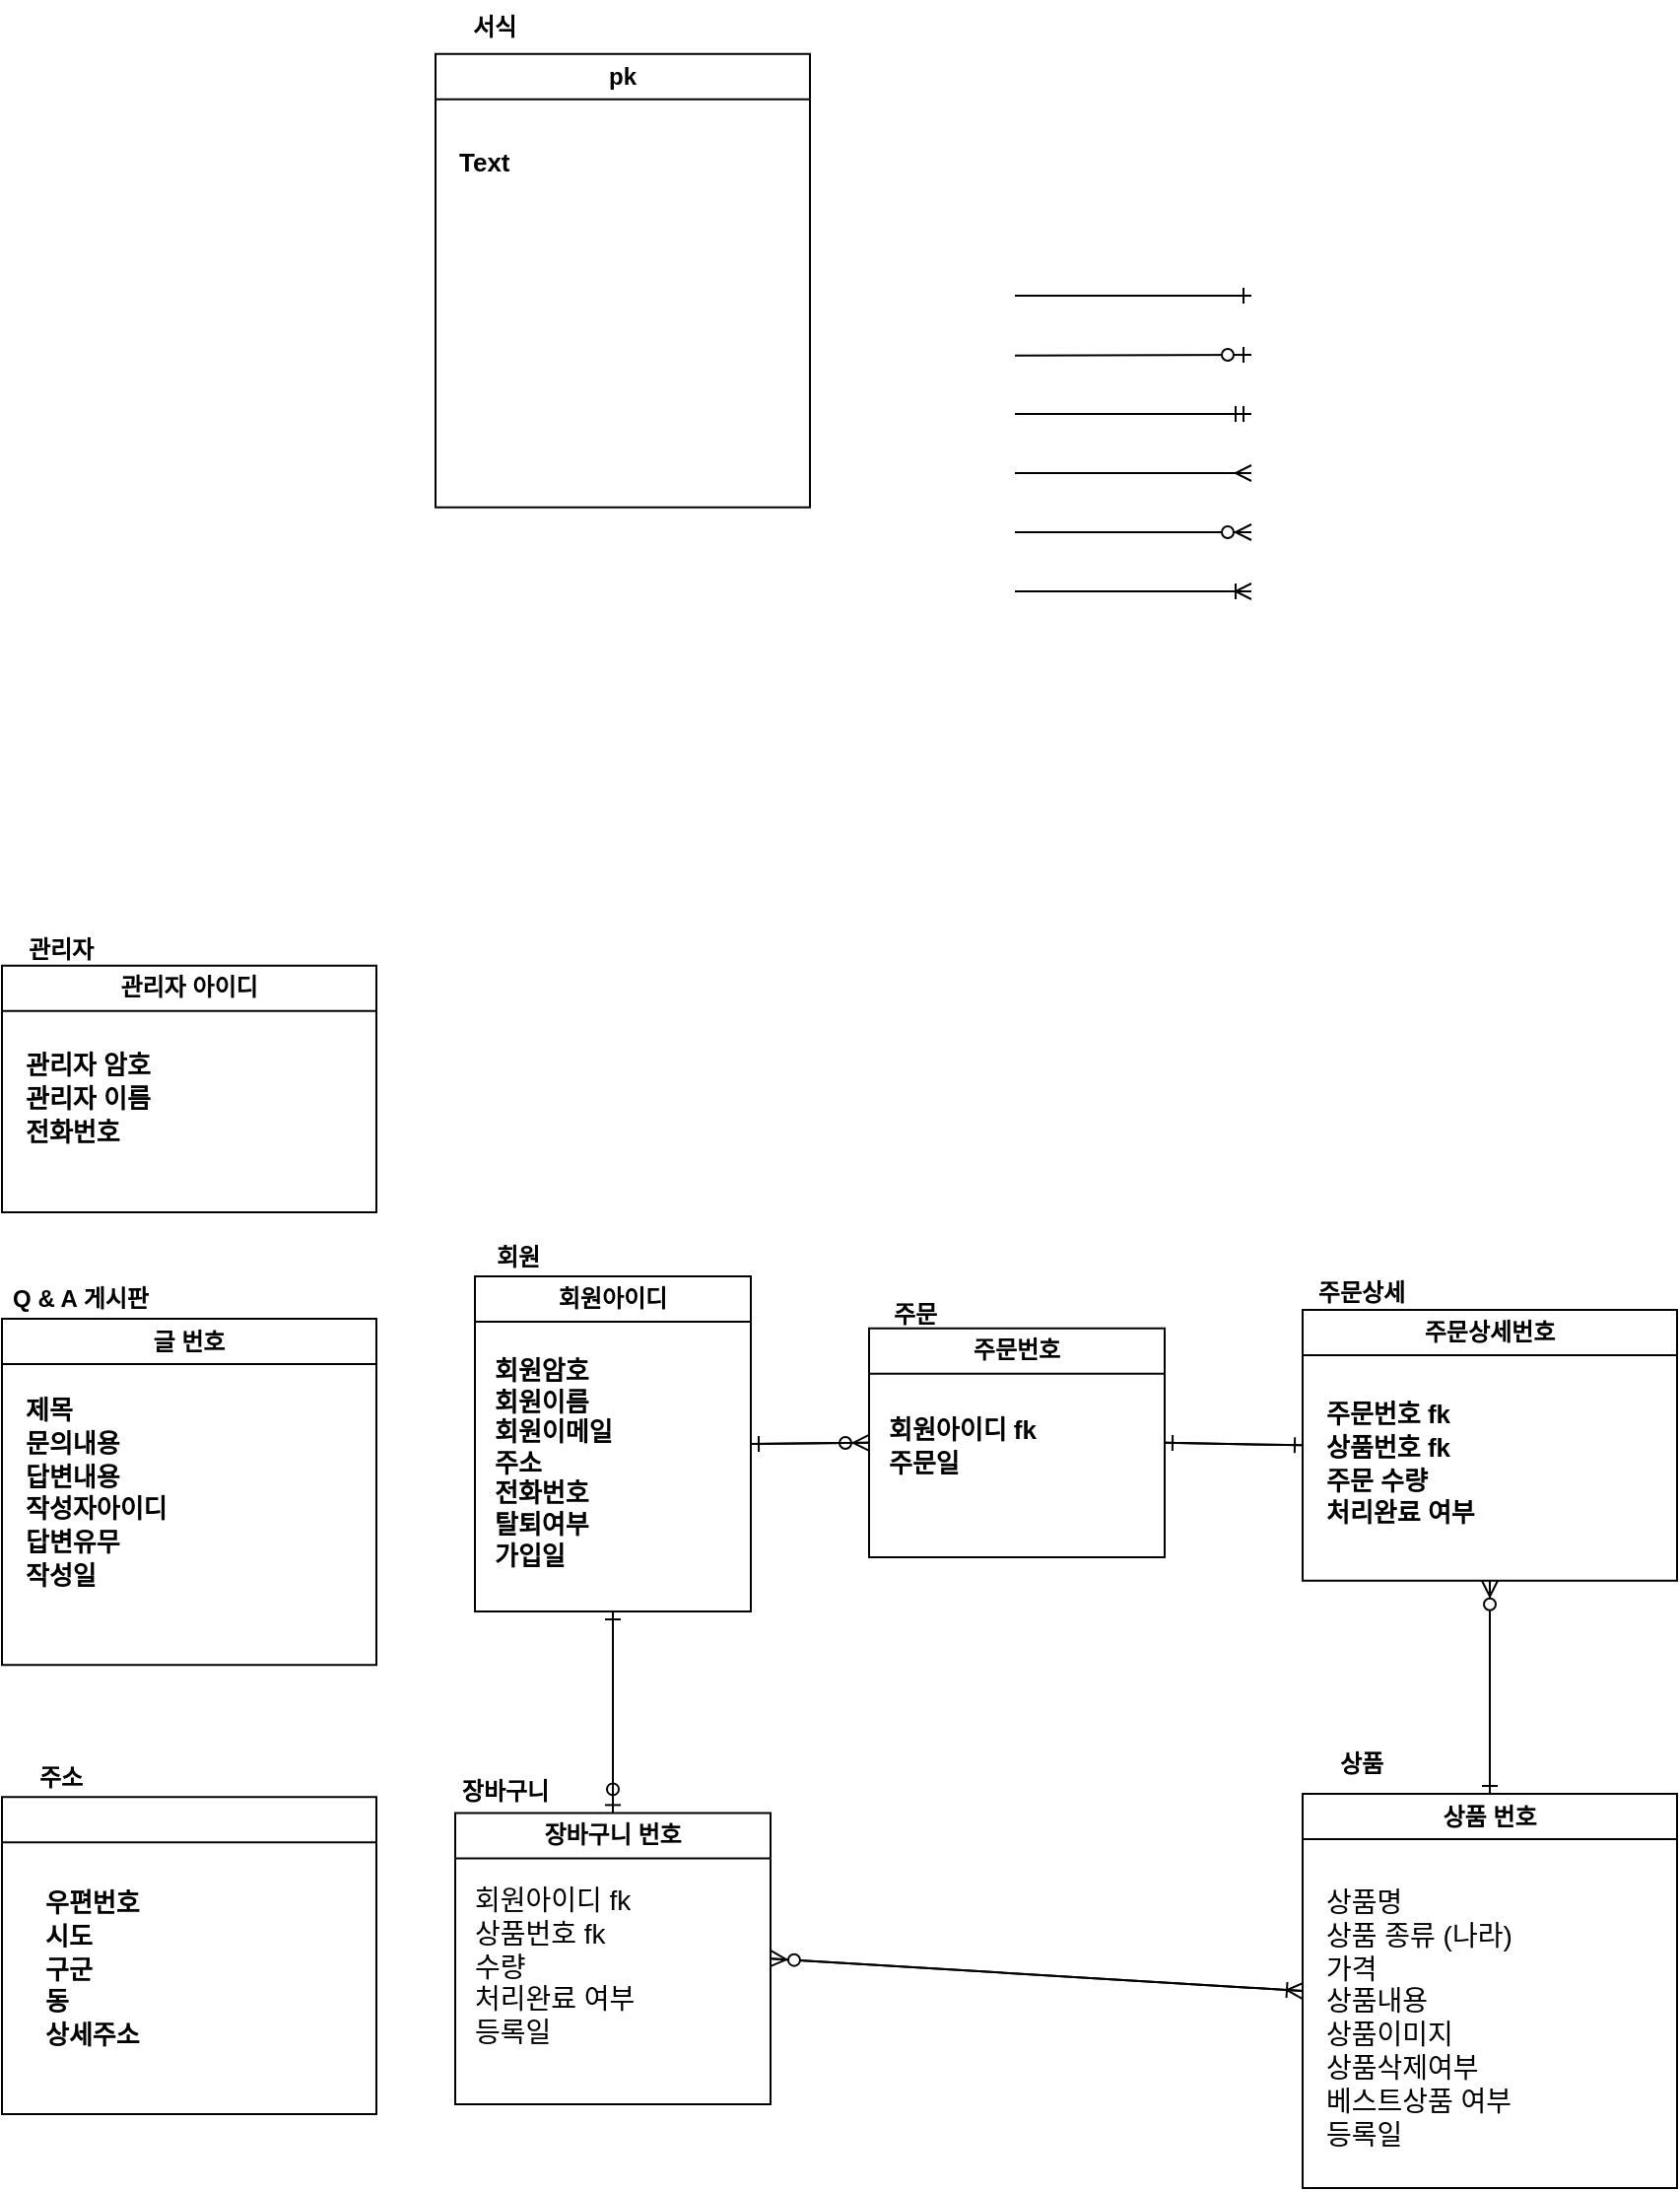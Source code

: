 <mxfile version="21.0.10" type="device"><diagram name="페이지-1" id="igaZoMMvOXuBr370noK2"><mxGraphModel dx="1635" dy="681" grid="0" gridSize="10" guides="1" tooltips="1" connect="1" arrows="1" fold="1" page="0" pageScale="1" pageWidth="827" pageHeight="1169" math="0" shadow="0"><root><mxCell id="0"/><mxCell id="1" parent="0"/><mxCell id="pLWZoHGp-hNxu0zQL_AY-31" value="" style="group" vertex="1" connectable="0" parent="1"><mxGeometry x="500" y="920" width="190" height="230" as="geometry"/></mxCell><mxCell id="pLWZoHGp-hNxu0zQL_AY-32" value="상품 번호" style="swimlane;whiteSpace=wrap;html=1;startSize=23;" vertex="1" parent="pLWZoHGp-hNxu0zQL_AY-31"><mxGeometry y="30" width="190" height="200" as="geometry"/></mxCell><mxCell id="pLWZoHGp-hNxu0zQL_AY-33" value="&lt;span style=&quot;font-size: 14px;&quot;&gt;상품명&lt;br&gt;상품 종류 (나라)&lt;br&gt;가격&lt;br&gt;상품내용&lt;br&gt;상품이미지&lt;br&gt;상품삭제여부&lt;br&gt;베스트상품 여부&lt;br&gt;등록일&lt;br&gt;&lt;/span&gt;" style="text;strokeColor=none;fillColor=none;align=left;verticalAlign=top;whiteSpace=wrap;rounded=0;html=1;" vertex="1" parent="pLWZoHGp-hNxu0zQL_AY-32"><mxGeometry x="10" y="40" width="170" height="150" as="geometry"/></mxCell><mxCell id="pLWZoHGp-hNxu0zQL_AY-34" value="상품" style="text;html=1;strokeColor=none;fillColor=none;align=center;verticalAlign=middle;whiteSpace=wrap;rounded=0;fontStyle=1;labelBorderColor=none;labelBackgroundColor=none;" vertex="1" parent="pLWZoHGp-hNxu0zQL_AY-31"><mxGeometry width="60" height="30" as="geometry"/></mxCell><mxCell id="pLWZoHGp-hNxu0zQL_AY-35" value="" style="group" vertex="1" connectable="0" parent="1"><mxGeometry x="70" y="937.52" width="160" height="170" as="geometry"/></mxCell><mxCell id="pLWZoHGp-hNxu0zQL_AY-36" value="장바구니 번호" style="swimlane;whiteSpace=wrap;html=1;startSize=23;" vertex="1" parent="pLWZoHGp-hNxu0zQL_AY-35"><mxGeometry y="22.174" width="160" height="147.826" as="geometry"/></mxCell><mxCell id="pLWZoHGp-hNxu0zQL_AY-37" value="&lt;span style=&quot;font-size: 14px;&quot;&gt;회원아이디 fk&lt;br&gt;상품번호 fk&lt;br&gt;수량&lt;br&gt;처리완료 여부&lt;br&gt;등록일&lt;br&gt;&lt;/span&gt;" style="text;strokeColor=none;fillColor=none;align=left;verticalAlign=top;whiteSpace=wrap;rounded=0;html=1;" vertex="1" parent="pLWZoHGp-hNxu0zQL_AY-36"><mxGeometry x="8.421" y="29.565" width="143.158" height="110.87" as="geometry"/></mxCell><mxCell id="pLWZoHGp-hNxu0zQL_AY-38" value="장바구니" style="text;html=1;strokeColor=none;fillColor=none;align=center;verticalAlign=middle;whiteSpace=wrap;rounded=0;fontStyle=1;labelBorderColor=none;labelBackgroundColor=none;" vertex="1" parent="pLWZoHGp-hNxu0zQL_AY-35"><mxGeometry width="50.526" height="22.174" as="geometry"/></mxCell><mxCell id="pLWZoHGp-hNxu0zQL_AY-43" value="" style="group" vertex="1" connectable="0" parent="1"><mxGeometry x="60" y="40.004" width="190" height="257.356" as="geometry"/></mxCell><mxCell id="pLWZoHGp-hNxu0zQL_AY-26" value="pk" style="swimlane;whiteSpace=wrap;html=1;startSize=23;container=0;" vertex="1" parent="pLWZoHGp-hNxu0zQL_AY-43"><mxGeometry y="27.356" width="190" height="230" as="geometry"/></mxCell><mxCell id="pLWZoHGp-hNxu0zQL_AY-28" value="서식" style="text;html=1;strokeColor=none;fillColor=none;align=center;verticalAlign=middle;whiteSpace=wrap;rounded=0;fontStyle=1;labelBorderColor=none;labelBackgroundColor=none;container=0;" vertex="1" parent="pLWZoHGp-hNxu0zQL_AY-43"><mxGeometry width="60" height="27.353" as="geometry"/></mxCell><mxCell id="pLWZoHGp-hNxu0zQL_AY-27" value="&lt;font style=&quot;font-size: 13px;&quot;&gt;Text&lt;/font&gt;" style="text;strokeColor=none;fillColor=none;align=left;verticalAlign=top;whiteSpace=wrap;rounded=0;html=1;fontSize=14;container=0;fontStyle=1" vertex="1" parent="pLWZoHGp-hNxu0zQL_AY-43"><mxGeometry x="10" y="67.356" width="170" height="180.88" as="geometry"/></mxCell><mxCell id="pLWZoHGp-hNxu0zQL_AY-44" value="" style="group" vertex="1" connectable="0" parent="1"><mxGeometry x="80" y="667.52" width="140" height="190" as="geometry"/></mxCell><mxCell id="pLWZoHGp-hNxu0zQL_AY-45" value="회원아이디" style="swimlane;whiteSpace=wrap;html=1;startSize=23;container=0;" vertex="1" parent="pLWZoHGp-hNxu0zQL_AY-44"><mxGeometry y="19.994" width="140" height="170.006" as="geometry"/></mxCell><mxCell id="pLWZoHGp-hNxu0zQL_AY-46" value="회원" style="text;html=1;strokeColor=none;fillColor=none;align=center;verticalAlign=middle;whiteSpace=wrap;rounded=0;fontStyle=1;labelBorderColor=none;labelBackgroundColor=none;container=0;" vertex="1" parent="pLWZoHGp-hNxu0zQL_AY-44"><mxGeometry width="44.211" height="19.989" as="geometry"/></mxCell><mxCell id="pLWZoHGp-hNxu0zQL_AY-47" value="회원암호&lt;br&gt;회원이름&lt;br&gt;회원이메일&lt;br&gt;주소&lt;br&gt;전화번호&lt;br&gt;탈퇴여부&lt;br&gt;가입일" style="text;strokeColor=none;fillColor=none;align=left;verticalAlign=top;whiteSpace=wrap;rounded=0;html=1;fontSize=13;container=0;fontStyle=1;spacing=3;spacingTop=3;" vertex="1" parent="pLWZoHGp-hNxu0zQL_AY-44"><mxGeometry x="7.368" y="49.222" width="125.263" height="132.182" as="geometry"/></mxCell><mxCell id="pLWZoHGp-hNxu0zQL_AY-49" value="" style="group" vertex="1" connectable="0" parent="1"><mxGeometry x="-160" y="515" width="190" height="140" as="geometry"/></mxCell><mxCell id="pLWZoHGp-hNxu0zQL_AY-50" value="관리자 아이디" style="swimlane;whiteSpace=wrap;html=1;startSize=23;container=0;" vertex="1" parent="pLWZoHGp-hNxu0zQL_AY-49"><mxGeometry y="14.881" width="190" height="125.119" as="geometry"/></mxCell><mxCell id="pLWZoHGp-hNxu0zQL_AY-51" value="관리자" style="text;html=1;strokeColor=none;fillColor=none;align=center;verticalAlign=middle;whiteSpace=wrap;rounded=0;fontStyle=1;labelBorderColor=none;labelBackgroundColor=none;container=0;" vertex="1" parent="pLWZoHGp-hNxu0zQL_AY-49"><mxGeometry width="60" height="14.88" as="geometry"/></mxCell><mxCell id="pLWZoHGp-hNxu0zQL_AY-52" value="&lt;font style=&quot;font-size: 13px;&quot;&gt;관리자 암호&lt;br&gt;관리자 이름&lt;br&gt;전화번호&lt;br&gt;&lt;/font&gt;" style="text;strokeColor=none;fillColor=none;align=left;verticalAlign=top;whiteSpace=wrap;rounded=0;html=1;fontSize=14;container=0;fontStyle=1" vertex="1" parent="pLWZoHGp-hNxu0zQL_AY-49"><mxGeometry x="10" y="50" width="170" height="70" as="geometry"/></mxCell><mxCell id="pLWZoHGp-hNxu0zQL_AY-53" value="" style="group" vertex="1" connectable="0" parent="1"><mxGeometry x="-160" y="932.52" width="190" height="180" as="geometry"/></mxCell><mxCell id="pLWZoHGp-hNxu0zQL_AY-54" value="" style="swimlane;whiteSpace=wrap;html=1;startSize=23;container=0;" vertex="1" parent="pLWZoHGp-hNxu0zQL_AY-53"><mxGeometry y="19.133" width="190" height="160.867" as="geometry"/></mxCell><mxCell id="pLWZoHGp-hNxu0zQL_AY-56" value="&lt;span style=&quot;font-size: 13px;&quot;&gt;우편번호&lt;br&gt;시도&lt;br&gt;구군&lt;br&gt;동&lt;br&gt;상세주소&lt;br&gt;&lt;/span&gt;" style="text;strokeColor=none;fillColor=none;align=left;verticalAlign=top;whiteSpace=wrap;rounded=0;html=1;fontSize=14;container=0;fontStyle=1" vertex="1" parent="pLWZoHGp-hNxu0zQL_AY-54"><mxGeometry x="20" y="38.387" width="150" height="102.89" as="geometry"/></mxCell><mxCell id="pLWZoHGp-hNxu0zQL_AY-55" value="주소" style="text;html=1;strokeColor=none;fillColor=none;align=center;verticalAlign=middle;whiteSpace=wrap;rounded=0;fontStyle=1;labelBorderColor=none;labelBackgroundColor=none;container=0;" vertex="1" parent="pLWZoHGp-hNxu0zQL_AY-53"><mxGeometry width="60" height="19.131" as="geometry"/></mxCell><mxCell id="pLWZoHGp-hNxu0zQL_AY-57" value="" style="group" vertex="1" connectable="0" parent="1"><mxGeometry x="-160" y="688.16" width="190" height="196.48" as="geometry"/></mxCell><mxCell id="pLWZoHGp-hNxu0zQL_AY-58" value="글 번호" style="swimlane;whiteSpace=wrap;html=1;startSize=23;container=0;" vertex="1" parent="pLWZoHGp-hNxu0zQL_AY-57"><mxGeometry y="20.885" width="190" height="175.595" as="geometry"/></mxCell><mxCell id="pLWZoHGp-hNxu0zQL_AY-59" value="Q &amp;amp; A 게시판" style="text;html=1;strokeColor=none;fillColor=none;align=center;verticalAlign=middle;whiteSpace=wrap;rounded=0;fontStyle=1;labelBorderColor=none;labelBackgroundColor=none;container=0;" vertex="1" parent="pLWZoHGp-hNxu0zQL_AY-57"><mxGeometry width="80" height="20.881" as="geometry"/></mxCell><mxCell id="pLWZoHGp-hNxu0zQL_AY-60" value="&lt;span style=&quot;font-size: 13px;&quot;&gt;제목&lt;br&gt;문의내용&lt;br&gt;답변내용&lt;br&gt;작성자아이디&lt;br&gt;답변유무&lt;br&gt;작성일&lt;br&gt;&lt;/span&gt;" style="text;strokeColor=none;fillColor=none;align=left;verticalAlign=top;whiteSpace=wrap;rounded=0;html=1;fontSize=14;container=0;fontStyle=1" vertex="1" parent="pLWZoHGp-hNxu0zQL_AY-57"><mxGeometry x="10" y="51.423" width="170" height="138.094" as="geometry"/></mxCell><mxCell id="pLWZoHGp-hNxu0zQL_AY-61" value="" style="group" vertex="1" connectable="0" parent="1"><mxGeometry x="280" y="700" width="150" height="130" as="geometry"/></mxCell><mxCell id="pLWZoHGp-hNxu0zQL_AY-62" value="주문번호" style="swimlane;whiteSpace=wrap;html=1;startSize=23;container=0;" vertex="1" parent="pLWZoHGp-hNxu0zQL_AY-61"><mxGeometry y="13.818" width="150" height="116.182" as="geometry"/></mxCell><mxCell id="pLWZoHGp-hNxu0zQL_AY-64" value="&lt;span style=&quot;font-size: 13px;&quot;&gt;회원아이디 fk&lt;br&gt;주문일&lt;br&gt;&lt;/span&gt;" style="text;strokeColor=none;fillColor=none;align=left;verticalAlign=top;whiteSpace=wrap;rounded=0;html=1;fontSize=14;container=0;fontStyle=1" vertex="1" parent="pLWZoHGp-hNxu0zQL_AY-62"><mxGeometry x="7.895" y="36.182" width="134.211" height="55.98" as="geometry"/></mxCell><mxCell id="pLWZoHGp-hNxu0zQL_AY-63" value="주문" style="text;html=1;strokeColor=none;fillColor=none;align=center;verticalAlign=middle;whiteSpace=wrap;rounded=0;fontStyle=1;labelBorderColor=none;labelBackgroundColor=none;container=0;" vertex="1" parent="pLWZoHGp-hNxu0zQL_AY-61"><mxGeometry width="47.368" height="13.817" as="geometry"/></mxCell><mxCell id="pLWZoHGp-hNxu0zQL_AY-65" value="" style="group" vertex="1" connectable="0" parent="1"><mxGeometry x="500" y="688.16" width="190" height="153.68" as="geometry"/></mxCell><mxCell id="pLWZoHGp-hNxu0zQL_AY-66" value="주문상세번호" style="swimlane;whiteSpace=wrap;html=1;startSize=23;container=0;" vertex="1" parent="pLWZoHGp-hNxu0zQL_AY-65"><mxGeometry y="16.336" width="190" height="137.344" as="geometry"/></mxCell><mxCell id="pLWZoHGp-hNxu0zQL_AY-68" value="&lt;font style=&quot;font-size: 13px;&quot;&gt;주문번호 fk&lt;br&gt;상품번호 fk&lt;br&gt;주문 수량&lt;br&gt;처리완료 여부&lt;br&gt;&lt;/font&gt;" style="text;strokeColor=none;fillColor=none;align=left;verticalAlign=top;whiteSpace=wrap;rounded=0;html=1;fontSize=14;container=0;fontStyle=1" vertex="1" parent="pLWZoHGp-hNxu0zQL_AY-66"><mxGeometry x="10" y="37.334" width="170" height="79.78" as="geometry"/></mxCell><mxCell id="pLWZoHGp-hNxu0zQL_AY-67" value="주문상세" style="text;html=1;strokeColor=none;fillColor=none;align=center;verticalAlign=middle;whiteSpace=wrap;rounded=0;fontStyle=1;labelBorderColor=none;labelBackgroundColor=none;container=0;" vertex="1" parent="pLWZoHGp-hNxu0zQL_AY-65"><mxGeometry width="60" height="16.334" as="geometry"/></mxCell><mxCell id="pLWZoHGp-hNxu0zQL_AY-84" value="" style="fontSize=12;html=1;endArrow=ERone;endFill=1;rounded=0;labelBackgroundColor=default;strokeColor=default;fontFamily=Helvetica;fontColor=default;shape=connector;" edge="1" parent="1"><mxGeometry width="100" height="100" relative="1" as="geometry"><mxPoint x="354" y="190" as="sourcePoint"/><mxPoint x="474" y="190" as="targetPoint"/></mxGeometry></mxCell><mxCell id="pLWZoHGp-hNxu0zQL_AY-85" value="" style="fontSize=12;html=1;endArrow=ERzeroToMany;endFill=1;rounded=0;labelBackgroundColor=default;strokeColor=default;fontFamily=Helvetica;fontColor=default;shape=connector;" edge="1" parent="1"><mxGeometry width="100" height="100" relative="1" as="geometry"><mxPoint x="354" y="310" as="sourcePoint"/><mxPoint x="474" y="310" as="targetPoint"/></mxGeometry></mxCell><mxCell id="pLWZoHGp-hNxu0zQL_AY-88" value="" style="fontSize=12;html=1;endArrow=ERzeroToOne;endFill=1;rounded=0;labelBackgroundColor=default;strokeColor=default;fontFamily=Helvetica;fontColor=default;shape=connector;" edge="1" parent="1"><mxGeometry width="100" height="100" relative="1" as="geometry"><mxPoint x="354" y="220.36" as="sourcePoint"/><mxPoint x="474" y="220" as="targetPoint"/></mxGeometry></mxCell><mxCell id="pLWZoHGp-hNxu0zQL_AY-89" value="" style="fontSize=12;html=1;endArrow=ERmandOne;rounded=0;labelBackgroundColor=default;strokeColor=default;fontFamily=Helvetica;fontColor=default;shape=connector;" edge="1" parent="1"><mxGeometry width="100" height="100" relative="1" as="geometry"><mxPoint x="354" y="250" as="sourcePoint"/><mxPoint x="474" y="250" as="targetPoint"/></mxGeometry></mxCell><mxCell id="pLWZoHGp-hNxu0zQL_AY-90" value="" style="fontSize=12;html=1;endArrow=ERmany;rounded=0;labelBackgroundColor=default;strokeColor=default;fontFamily=Helvetica;fontColor=default;shape=connector;" edge="1" parent="1"><mxGeometry width="100" height="100" relative="1" as="geometry"><mxPoint x="354" y="280" as="sourcePoint"/><mxPoint x="474" y="280" as="targetPoint"/></mxGeometry></mxCell><mxCell id="pLWZoHGp-hNxu0zQL_AY-95" value="" style="fontSize=12;html=1;endArrow=ERzeroToOne;endFill=1;rounded=0;labelBackgroundColor=default;strokeColor=default;fontFamily=Helvetica;fontColor=default;shape=connector;entryX=0.5;entryY=0;entryDx=0;entryDy=0;exitX=0.5;exitY=1;exitDx=0;exitDy=0;" edge="1" parent="1" source="pLWZoHGp-hNxu0zQL_AY-45" target="pLWZoHGp-hNxu0zQL_AY-36"><mxGeometry width="100" height="100" relative="1" as="geometry"><mxPoint x="150" y="907.52" as="sourcePoint"/><mxPoint x="290" y="899.7" as="targetPoint"/></mxGeometry></mxCell><mxCell id="pLWZoHGp-hNxu0zQL_AY-96" value="" style="fontSize=12;html=1;endArrow=ERone;endFill=1;rounded=0;labelBackgroundColor=default;strokeColor=default;fontFamily=Helvetica;fontColor=default;shape=connector;exitX=0.5;exitY=0;exitDx=0;exitDy=0;entryX=0.5;entryY=1;entryDx=0;entryDy=0;" edge="1" parent="1" source="pLWZoHGp-hNxu0zQL_AY-36" target="pLWZoHGp-hNxu0zQL_AY-45"><mxGeometry width="100" height="100" relative="1" as="geometry"><mxPoint x="210" y="917.52" as="sourcePoint"/><mxPoint x="360" y="867.52" as="targetPoint"/></mxGeometry></mxCell><mxCell id="pLWZoHGp-hNxu0zQL_AY-99" value="" style="fontSize=12;html=1;endArrow=ERoneToMany;rounded=0;labelBackgroundColor=default;strokeColor=default;fontFamily=Helvetica;fontColor=default;shape=connector;" edge="1" parent="1"><mxGeometry width="100" height="100" relative="1" as="geometry"><mxPoint x="354" y="340" as="sourcePoint"/><mxPoint x="474" y="340" as="targetPoint"/></mxGeometry></mxCell><mxCell id="pLWZoHGp-hNxu0zQL_AY-100" value="" style="fontSize=12;html=1;endArrow=ERoneToMany;rounded=0;labelBackgroundColor=default;strokeColor=default;fontFamily=Helvetica;fontColor=default;shape=connector;exitX=1;exitY=0.5;exitDx=0;exitDy=0;entryX=0;entryY=0.5;entryDx=0;entryDy=0;" edge="1" parent="1" source="pLWZoHGp-hNxu0zQL_AY-36" target="pLWZoHGp-hNxu0zQL_AY-32"><mxGeometry width="100" height="100" relative="1" as="geometry"><mxPoint x="260" y="887.52" as="sourcePoint"/><mxPoint x="360" y="1027.52" as="targetPoint"/></mxGeometry></mxCell><mxCell id="pLWZoHGp-hNxu0zQL_AY-101" value="" style="fontSize=12;html=1;endArrow=ERzeroToMany;endFill=1;rounded=0;labelBackgroundColor=default;strokeColor=default;fontFamily=Helvetica;fontColor=default;shape=connector;entryX=1;entryY=0.5;entryDx=0;entryDy=0;exitX=0;exitY=0.5;exitDx=0;exitDy=0;" edge="1" parent="1" source="pLWZoHGp-hNxu0zQL_AY-32" target="pLWZoHGp-hNxu0zQL_AY-36"><mxGeometry width="100" height="100" relative="1" as="geometry"><mxPoint x="350" y="1087.52" as="sourcePoint"/><mxPoint x="394" y="926.35" as="targetPoint"/></mxGeometry></mxCell><mxCell id="pLWZoHGp-hNxu0zQL_AY-103" value="" style="fontSize=12;html=1;endArrow=ERone;endFill=1;rounded=0;labelBackgroundColor=default;strokeColor=default;fontFamily=Helvetica;fontColor=default;shape=connector;exitX=0.5;exitY=1;exitDx=0;exitDy=0;" edge="1" parent="1" source="pLWZoHGp-hNxu0zQL_AY-66" target="pLWZoHGp-hNxu0zQL_AY-32"><mxGeometry width="100" height="100" relative="1" as="geometry"><mxPoint x="570" y="867.52" as="sourcePoint"/><mxPoint x="690" y="867.52" as="targetPoint"/></mxGeometry></mxCell><mxCell id="pLWZoHGp-hNxu0zQL_AY-104" value="" style="fontSize=12;html=1;endArrow=ERzeroToMany;endFill=1;rounded=0;labelBackgroundColor=default;strokeColor=default;fontFamily=Helvetica;fontColor=default;shape=connector;exitX=0.5;exitY=0;exitDx=0;exitDy=0;entryX=0.5;entryY=1;entryDx=0;entryDy=0;" edge="1" parent="1" source="pLWZoHGp-hNxu0zQL_AY-32" target="pLWZoHGp-hNxu0zQL_AY-66"><mxGeometry width="100" height="100" relative="1" as="geometry"><mxPoint x="650" y="761.93" as="sourcePoint"/><mxPoint x="770" y="761.93" as="targetPoint"/></mxGeometry></mxCell><mxCell id="pLWZoHGp-hNxu0zQL_AY-106" value="" style="fontSize=12;html=1;endArrow=ERzeroToMany;endFill=1;rounded=0;labelBackgroundColor=default;strokeColor=default;fontFamily=Helvetica;fontColor=default;shape=connector;exitX=1;exitY=0.5;exitDx=0;exitDy=0;entryX=0;entryY=0.5;entryDx=0;entryDy=0;" edge="1" parent="1" source="pLWZoHGp-hNxu0zQL_AY-45" target="pLWZoHGp-hNxu0zQL_AY-62"><mxGeometry width="100" height="100" relative="1" as="geometry"><mxPoint x="80" y="450" as="sourcePoint"/><mxPoint x="200" y="450" as="targetPoint"/></mxGeometry></mxCell><mxCell id="pLWZoHGp-hNxu0zQL_AY-107" value="" style="fontSize=12;html=1;endArrow=ERone;endFill=1;rounded=0;labelBackgroundColor=default;strokeColor=default;fontFamily=Helvetica;fontColor=default;shape=connector;exitX=0;exitY=0.5;exitDx=0;exitDy=0;entryX=1;entryY=0.5;entryDx=0;entryDy=0;" edge="1" parent="1" source="pLWZoHGp-hNxu0zQL_AY-62" target="pLWZoHGp-hNxu0zQL_AY-45"><mxGeometry width="100" height="100" relative="1" as="geometry"><mxPoint x="460" y="560" as="sourcePoint"/><mxPoint x="580" y="560" as="targetPoint"/></mxGeometry></mxCell><mxCell id="pLWZoHGp-hNxu0zQL_AY-108" value="" style="fontSize=12;html=1;endArrow=ERone;endFill=1;rounded=0;labelBackgroundColor=default;strokeColor=default;fontFamily=Helvetica;fontColor=default;shape=connector;exitX=1;exitY=0.5;exitDx=0;exitDy=0;entryX=0;entryY=0.5;entryDx=0;entryDy=0;" edge="1" parent="1" source="pLWZoHGp-hNxu0zQL_AY-62" target="pLWZoHGp-hNxu0zQL_AY-66"><mxGeometry width="100" height="100" relative="1" as="geometry"><mxPoint x="430" y="550" as="sourcePoint"/><mxPoint x="550" y="550" as="targetPoint"/></mxGeometry></mxCell><mxCell id="pLWZoHGp-hNxu0zQL_AY-109" value="" style="fontSize=12;html=1;endArrow=ERone;endFill=1;rounded=0;labelBackgroundColor=default;strokeColor=default;fontFamily=Helvetica;fontColor=default;shape=connector;exitX=0;exitY=0.5;exitDx=0;exitDy=0;entryX=1;entryY=0.5;entryDx=0;entryDy=0;" edge="1" parent="1" source="pLWZoHGp-hNxu0zQL_AY-66" target="pLWZoHGp-hNxu0zQL_AY-62"><mxGeometry width="100" height="100" relative="1" as="geometry"><mxPoint x="510" y="530" as="sourcePoint"/><mxPoint x="630" y="530" as="targetPoint"/></mxGeometry></mxCell></root></mxGraphModel></diagram></mxfile>